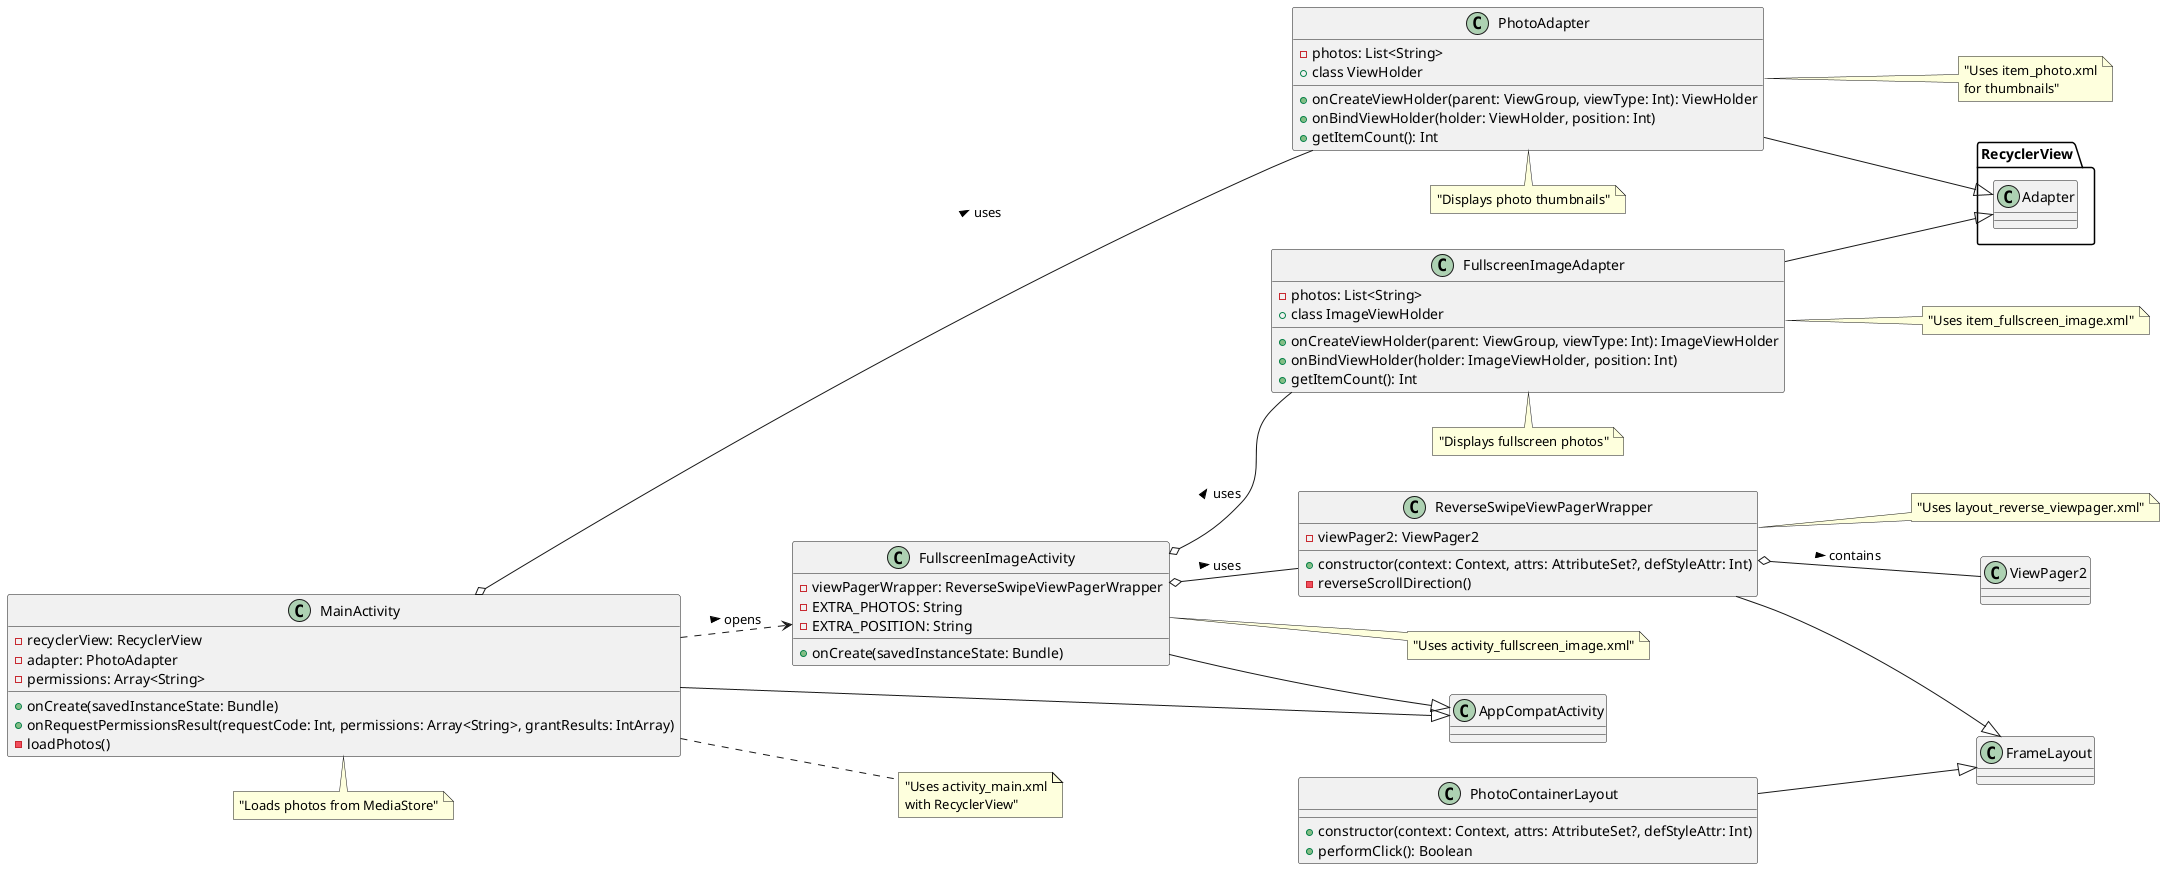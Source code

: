 @startuml PhotoViewer Application Structure
left to right direction
' Class definitions
class MainActivity {
  - recyclerView: RecyclerView
  - adapter: PhotoAdapter
  - permissions: Array<String>
  + onCreate(savedInstanceState: Bundle)
  + onRequestPermissionsResult(requestCode: Int, permissions: Array<String>, grantResults: IntArray)
  - loadPhotos()
}

class PhotoAdapter {
  - photos: List<String>
  + onCreateViewHolder(parent: ViewGroup, viewType: Int): ViewHolder
  + onBindViewHolder(holder: ViewHolder, position: Int)
  + getItemCount(): Int
  + class ViewHolder
}

class FullscreenImageActivity {
  - viewPagerWrapper: ReverseSwipeViewPagerWrapper
  - EXTRA_PHOTOS: String
  - EXTRA_POSITION: String
  + onCreate(savedInstanceState: Bundle)
}

class FullscreenImageAdapter {
  - photos: List<String>
  + onCreateViewHolder(parent: ViewGroup, viewType: Int): ImageViewHolder
  + onBindViewHolder(holder: ImageViewHolder, position: Int)
  + getItemCount(): Int
  + class ImageViewHolder
}

class ReverseSwipeViewPagerWrapper {
  - viewPager2: ViewPager2
  + constructor(context: Context, attrs: AttributeSet?, defStyleAttr: Int)
  - reverseScrollDirection()
}

class PhotoContainerLayout {
  + constructor(context: Context, attrs: AttributeSet?, defStyleAttr: Int)
  + performClick(): Boolean
}

' External Android components
'class AppCompatActivity
'class RecyclerView
'class ViewPager2
'class FrameLayout
'class RecyclerView.Adapter
'class RecyclerView.ViewHolder

' Inheritance relationships
MainActivity --|> AppCompatActivity
FullscreenImageActivity --|> AppCompatActivity
PhotoAdapter --|> RecyclerView.Adapter
FullscreenImageAdapter --|> RecyclerView.Adapter
ReverseSwipeViewPagerWrapper --|> FrameLayout
PhotoContainerLayout --|> FrameLayout

' Composition relationships
MainActivity o-- PhotoAdapter : uses >
FullscreenImageActivity o-- ReverseSwipeViewPagerWrapper : uses >
FullscreenImageActivity o-- FullscreenImageAdapter : uses >
ReverseSwipeViewPagerWrapper o-- ViewPager2 : contains >

' Navigation flow
MainActivity ..> FullscreenImageActivity : opens >

' Layout relationships
note right of MainActivity : "Uses activity_main.xml\nwith RecyclerView"
note right of PhotoAdapter : "Uses item_photo.xml\nfor thumbnails"
note right of FullscreenImageActivity : "Uses activity_fullscreen_image.xml"
note right of FullscreenImageAdapter : "Uses item_fullscreen_image.xml"
note right of ReverseSwipeViewPagerWrapper : "Uses layout_reverse_viewpager.xml"

' Data flow
note bottom of MainActivity : "Loads photos from MediaStore"
note bottom of PhotoAdapter : "Displays photo thumbnails"
note bottom of FullscreenImageAdapter : "Displays fullscreen photos"

@enduml
